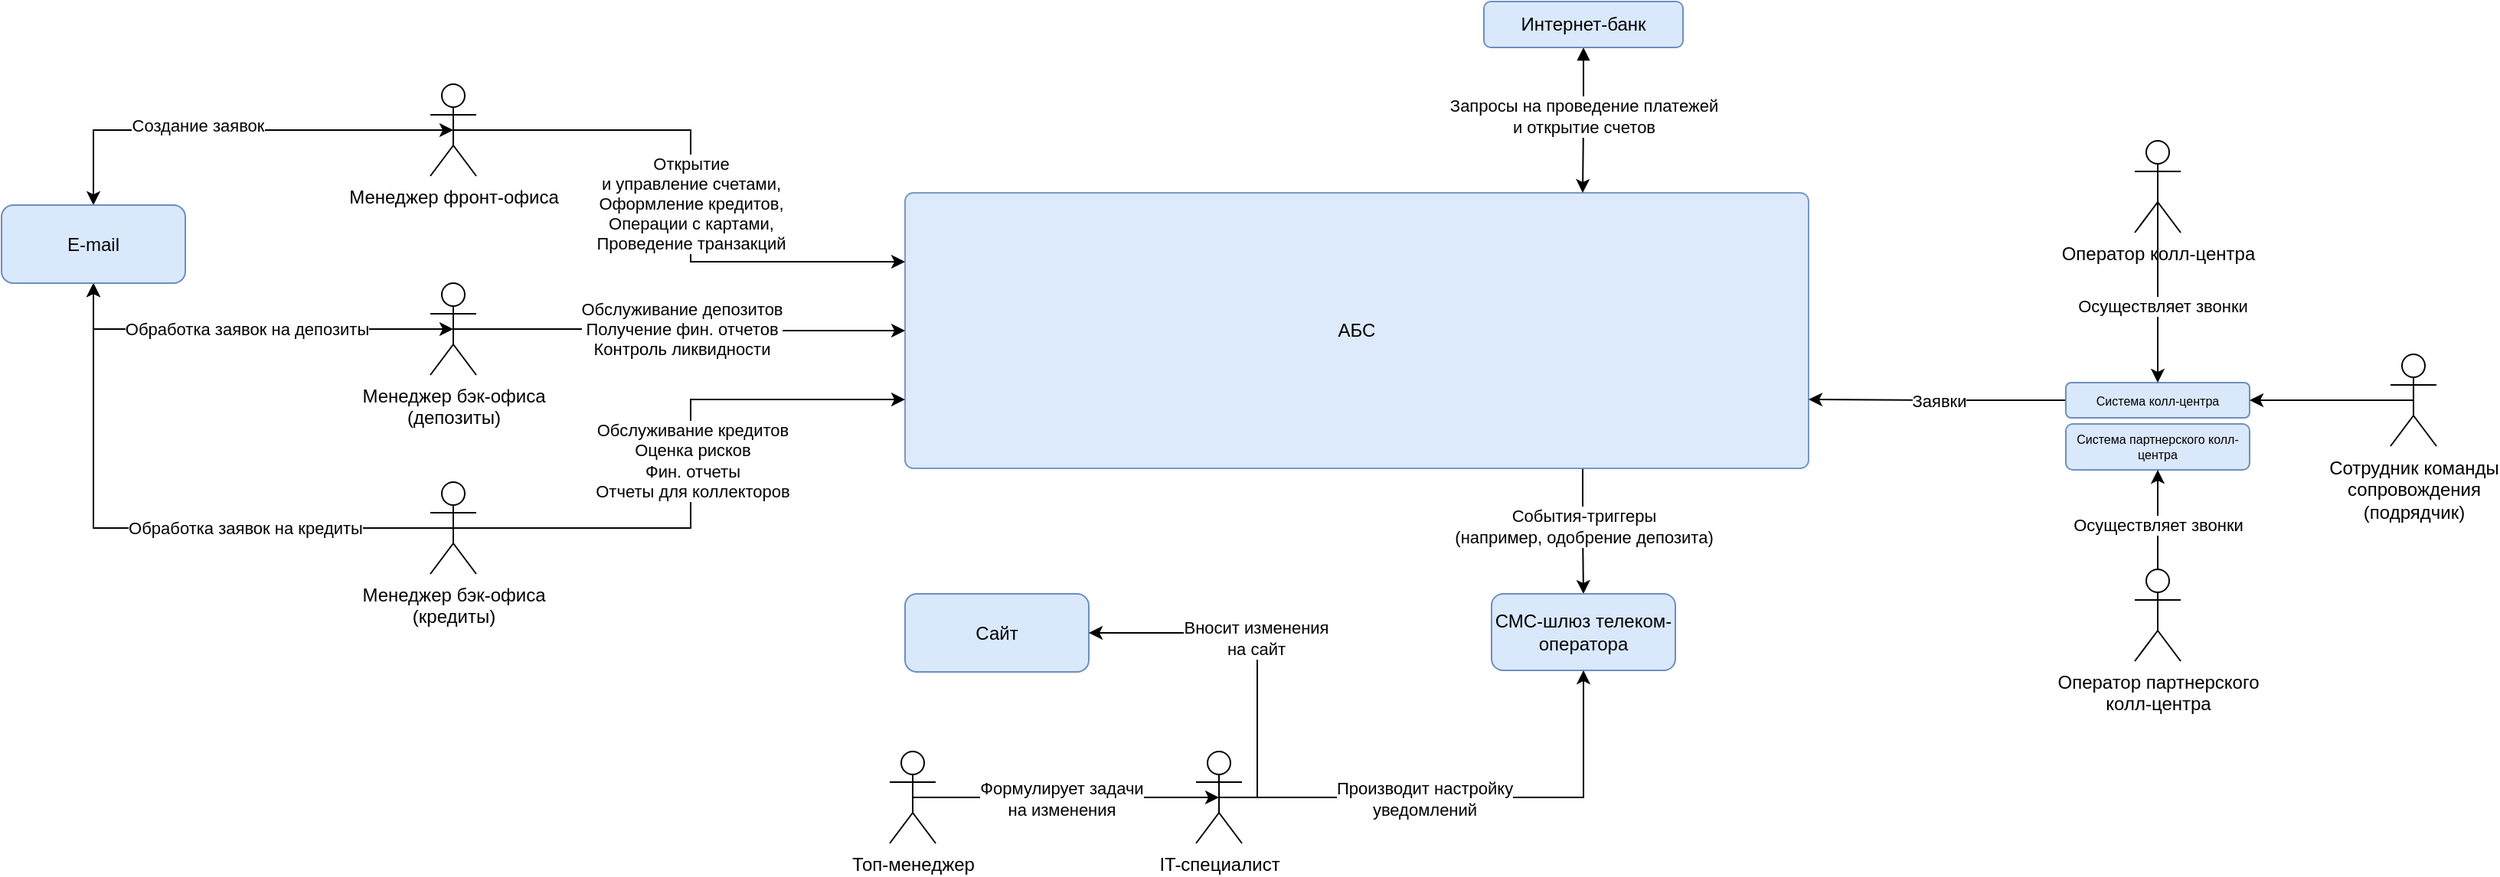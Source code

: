 <mxfile version="27.0.8">
  <diagram name="Page-1" id="FUeUsttr3pp27fmRgeBM">
    <mxGraphModel dx="4753" dy="2787" grid="1" gridSize="10" guides="1" tooltips="1" connect="1" arrows="1" fold="1" page="1" pageScale="1" pageWidth="2339" pageHeight="3300" math="0" shadow="0">
      <root>
        <mxCell id="0" />
        <mxCell id="1" parent="0" />
        <mxCell id="lC6UPcB-vr6iqoKvqXqC-14" style="edgeStyle=orthogonalEdgeStyle;rounded=0;orthogonalLoop=1;jettySize=auto;html=1;exitX=0.75;exitY=1;exitDx=0;exitDy=0;entryX=0.5;entryY=0;entryDx=0;entryDy=0;" parent="1" source="lC6UPcB-vr6iqoKvqXqC-1" target="lC6UPcB-vr6iqoKvqXqC-4" edge="1">
          <mxGeometry relative="1" as="geometry" />
        </mxCell>
        <mxCell id="lC6UPcB-vr6iqoKvqXqC-15" value="События-триггеры&lt;br&gt;(например, одобрение депозита)" style="edgeLabel;html=1;align=center;verticalAlign=middle;resizable=0;points=[];" parent="lC6UPcB-vr6iqoKvqXqC-14" vertex="1" connectable="0">
          <mxGeometry x="-0.095" relative="1" as="geometry">
            <mxPoint as="offset" />
          </mxGeometry>
        </mxCell>
        <mxCell id="lC6UPcB-vr6iqoKvqXqC-1" value="АБС" style="rounded=1;whiteSpace=wrap;html=1;fillColor=#dae8fc;strokeColor=#6c8ebf;arcSize=3;fillStyle=solid;opacity=90;" parent="1" vertex="1">
          <mxGeometry x="660" y="205" width="590" height="180" as="geometry" />
        </mxCell>
        <mxCell id="lC6UPcB-vr6iqoKvqXqC-43" style="edgeStyle=orthogonalEdgeStyle;rounded=0;orthogonalLoop=1;jettySize=auto;html=1;exitX=0;exitY=0.5;exitDx=0;exitDy=0;entryX=1;entryY=0.75;entryDx=0;entryDy=0;" parent="1" source="lC6UPcB-vr6iqoKvqXqC-2" target="lC6UPcB-vr6iqoKvqXqC-1" edge="1">
          <mxGeometry relative="1" as="geometry" />
        </mxCell>
        <mxCell id="lC6UPcB-vr6iqoKvqXqC-44" value="Заявки" style="edgeLabel;html=1;align=center;verticalAlign=middle;resizable=0;points=[];" parent="lC6UPcB-vr6iqoKvqXqC-43" vertex="1" connectable="0">
          <mxGeometry x="-0.003" y="-1" relative="1" as="geometry">
            <mxPoint as="offset" />
          </mxGeometry>
        </mxCell>
        <mxCell id="lC6UPcB-vr6iqoKvqXqC-2" value="Система колл-центра" style="rounded=1;whiteSpace=wrap;html=1;fillColor=#dae8fc;strokeColor=#6c8ebf;fontSize=8;" parent="1" vertex="1">
          <mxGeometry x="1418" y="329" width="120" height="23" as="geometry" />
        </mxCell>
        <mxCell id="lC6UPcB-vr6iqoKvqXqC-3" value="Система партнерского колл-центра" style="rounded=1;whiteSpace=wrap;html=1;fillColor=#dae8fc;strokeColor=#6c8ebf;fontSize=8;" parent="1" vertex="1">
          <mxGeometry x="1418" y="356" width="120" height="30" as="geometry" />
        </mxCell>
        <mxCell id="lC6UPcB-vr6iqoKvqXqC-4" value="СМС-шлюз телеком-оператора" style="rounded=1;whiteSpace=wrap;html=1;fillColor=#dae8fc;strokeColor=#6c8ebf;" parent="1" vertex="1">
          <mxGeometry x="1043" y="467" width="120" height="50" as="geometry" />
        </mxCell>
        <mxCell id="lC6UPcB-vr6iqoKvqXqC-5" value="Сайт" style="rounded=1;whiteSpace=wrap;html=1;fillColor=#dae8fc;strokeColor=#6c8ebf;" parent="1" vertex="1">
          <mxGeometry x="660" y="467" width="120" height="51" as="geometry" />
        </mxCell>
        <mxCell id="lC6UPcB-vr6iqoKvqXqC-29" style="edgeStyle=orthogonalEdgeStyle;rounded=0;orthogonalLoop=1;jettySize=auto;html=1;exitX=0.5;exitY=1;exitDx=0;exitDy=0;entryX=0.75;entryY=0;entryDx=0;entryDy=0;startArrow=block;startFill=1;" parent="1" source="lC6UPcB-vr6iqoKvqXqC-6" target="lC6UPcB-vr6iqoKvqXqC-1" edge="1">
          <mxGeometry relative="1" as="geometry" />
        </mxCell>
        <mxCell id="lC6UPcB-vr6iqoKvqXqC-30" value="Запросы на проведение платежей&lt;div&gt;и открытие счетов&lt;/div&gt;" style="edgeLabel;html=1;align=center;verticalAlign=middle;resizable=0;points=[];" parent="lC6UPcB-vr6iqoKvqXqC-29" vertex="1" connectable="0">
          <mxGeometry x="-0.072" relative="1" as="geometry">
            <mxPoint as="offset" />
          </mxGeometry>
        </mxCell>
        <mxCell id="lC6UPcB-vr6iqoKvqXqC-6" value="Интернет-банк" style="rounded=1;whiteSpace=wrap;html=1;fillColor=#dae8fc;strokeColor=#6c8ebf;" parent="1" vertex="1">
          <mxGeometry x="1038" y="80" width="130" height="30" as="geometry" />
        </mxCell>
        <mxCell id="lC6UPcB-vr6iqoKvqXqC-39" style="edgeStyle=orthogonalEdgeStyle;rounded=0;orthogonalLoop=1;jettySize=auto;html=1;exitX=0.5;exitY=0.5;exitDx=0;exitDy=0;exitPerimeter=0;entryX=0;entryY=0.25;entryDx=0;entryDy=0;" parent="1" source="lC6UPcB-vr6iqoKvqXqC-7" target="lC6UPcB-vr6iqoKvqXqC-1" edge="1">
          <mxGeometry relative="1" as="geometry" />
        </mxCell>
        <mxCell id="lC6UPcB-vr6iqoKvqXqC-42" value="Открытие&lt;div&gt;и управление счетами,&lt;br&gt;Оформление кредитов,&lt;br&gt;Операции с картами,&lt;br&gt;Проведение транзакций&lt;/div&gt;" style="edgeLabel;html=1;align=center;verticalAlign=middle;resizable=0;points=[];" parent="lC6UPcB-vr6iqoKvqXqC-39" vertex="1" connectable="0">
          <mxGeometry x="0.069" relative="1" as="geometry">
            <mxPoint y="-1" as="offset" />
          </mxGeometry>
        </mxCell>
        <mxCell id="lC6UPcB-vr6iqoKvqXqC-46" style="edgeStyle=orthogonalEdgeStyle;rounded=0;orthogonalLoop=1;jettySize=auto;html=1;exitX=0.5;exitY=0.5;exitDx=0;exitDy=0;exitPerimeter=0;entryX=0.5;entryY=0;entryDx=0;entryDy=0;startArrow=classic;startFill=1;" parent="1" source="lC6UPcB-vr6iqoKvqXqC-7" target="lC6UPcB-vr6iqoKvqXqC-45" edge="1">
          <mxGeometry relative="1" as="geometry" />
        </mxCell>
        <mxCell id="lC6UPcB-vr6iqoKvqXqC-47" value="Создание заявок" style="edgeLabel;html=1;align=center;verticalAlign=middle;resizable=0;points=[];" parent="lC6UPcB-vr6iqoKvqXqC-46" vertex="1" connectable="0">
          <mxGeometry x="0.172" y="-3" relative="1" as="geometry">
            <mxPoint x="-1" as="offset" />
          </mxGeometry>
        </mxCell>
        <mxCell id="lC6UPcB-vr6iqoKvqXqC-7" value="Менеджер фронт-офиса" style="shape=umlActor;verticalLabelPosition=bottom;verticalAlign=top;html=1;outlineConnect=0;" parent="1" vertex="1">
          <mxGeometry x="350" y="134" width="30" height="60" as="geometry" />
        </mxCell>
        <mxCell id="lC6UPcB-vr6iqoKvqXqC-36" style="edgeStyle=orthogonalEdgeStyle;rounded=0;orthogonalLoop=1;jettySize=auto;html=1;exitX=0.5;exitY=0.5;exitDx=0;exitDy=0;exitPerimeter=0;entryX=0;entryY=0.5;entryDx=0;entryDy=0;" parent="1" source="lC6UPcB-vr6iqoKvqXqC-8" target="lC6UPcB-vr6iqoKvqXqC-1" edge="1">
          <mxGeometry relative="1" as="geometry" />
        </mxCell>
        <mxCell id="lC6UPcB-vr6iqoKvqXqC-37" value="Обслуживание депозитов&lt;br&gt;Получение фин. отчетов&lt;br&gt;Контроль ликвидности" style="edgeLabel;html=1;align=center;verticalAlign=middle;resizable=0;points=[];" parent="lC6UPcB-vr6iqoKvqXqC-36" vertex="1" connectable="0">
          <mxGeometry x="0.008" relative="1" as="geometry">
            <mxPoint as="offset" />
          </mxGeometry>
        </mxCell>
        <mxCell id="lC6UPcB-vr6iqoKvqXqC-48" style="edgeStyle=orthogonalEdgeStyle;rounded=0;orthogonalLoop=1;jettySize=auto;html=1;exitX=0.5;exitY=0.5;exitDx=0;exitDy=0;exitPerimeter=0;entryX=0.5;entryY=1;entryDx=0;entryDy=0;startArrow=classic;startFill=1;" parent="1" source="lC6UPcB-vr6iqoKvqXqC-8" target="lC6UPcB-vr6iqoKvqXqC-45" edge="1">
          <mxGeometry relative="1" as="geometry" />
        </mxCell>
        <mxCell id="lC6UPcB-vr6iqoKvqXqC-49" value="Обработка заявок на депозиты" style="edgeLabel;html=1;align=center;verticalAlign=middle;resizable=0;points=[];" parent="lC6UPcB-vr6iqoKvqXqC-48" vertex="1" connectable="0">
          <mxGeometry x="0.476" relative="1" as="geometry">
            <mxPoint x="60" as="offset" />
          </mxGeometry>
        </mxCell>
        <mxCell id="lC6UPcB-vr6iqoKvqXqC-8" value="Менеджер бэк-офиса&lt;div&gt;(депозиты)&lt;/div&gt;" style="shape=umlActor;verticalLabelPosition=bottom;verticalAlign=top;html=1;outlineConnect=0;" parent="1" vertex="1">
          <mxGeometry x="350" y="264" width="30" height="60" as="geometry" />
        </mxCell>
        <mxCell id="lC6UPcB-vr6iqoKvqXqC-40" style="edgeStyle=orthogonalEdgeStyle;rounded=0;orthogonalLoop=1;jettySize=auto;html=1;exitX=0.5;exitY=0.5;exitDx=0;exitDy=0;exitPerimeter=0;entryX=0;entryY=0.75;entryDx=0;entryDy=0;" parent="1" source="lC6UPcB-vr6iqoKvqXqC-9" target="lC6UPcB-vr6iqoKvqXqC-1" edge="1">
          <mxGeometry relative="1" as="geometry" />
        </mxCell>
        <mxCell id="lC6UPcB-vr6iqoKvqXqC-41" value="Обслуживание кредитов&lt;br&gt;Оценка рисков&lt;br&gt;Фин. отчеты&lt;br&gt;Отчеты для коллекторов" style="edgeLabel;html=1;align=center;verticalAlign=middle;resizable=0;points=[];" parent="lC6UPcB-vr6iqoKvqXqC-40" vertex="1" connectable="0">
          <mxGeometry x="0.045" y="-1" relative="1" as="geometry">
            <mxPoint y="-1" as="offset" />
          </mxGeometry>
        </mxCell>
        <mxCell id="lC6UPcB-vr6iqoKvqXqC-50" style="edgeStyle=orthogonalEdgeStyle;rounded=0;orthogonalLoop=1;jettySize=auto;html=1;exitX=0.5;exitY=0.5;exitDx=0;exitDy=0;exitPerimeter=0;entryX=0.5;entryY=1;entryDx=0;entryDy=0;" parent="1" source="lC6UPcB-vr6iqoKvqXqC-9" target="lC6UPcB-vr6iqoKvqXqC-45" edge="1">
          <mxGeometry relative="1" as="geometry" />
        </mxCell>
        <mxCell id="lC6UPcB-vr6iqoKvqXqC-51" value="Обработка заявок на кредиты" style="edgeLabel;html=1;align=center;verticalAlign=middle;resizable=0;points=[];" parent="lC6UPcB-vr6iqoKvqXqC-50" vertex="1" connectable="0">
          <mxGeometry x="-0.397" y="3" relative="1" as="geometry">
            <mxPoint x="-17" y="-3" as="offset" />
          </mxGeometry>
        </mxCell>
        <mxCell id="lC6UPcB-vr6iqoKvqXqC-9" value="Менеджер бэк-офиса&lt;div&gt;(кредиты)&lt;/div&gt;" style="shape=umlActor;verticalLabelPosition=bottom;verticalAlign=top;html=1;outlineConnect=0;" parent="1" vertex="1">
          <mxGeometry x="350" y="394" width="30" height="60" as="geometry" />
        </mxCell>
        <mxCell id="lC6UPcB-vr6iqoKvqXqC-23" style="edgeStyle=orthogonalEdgeStyle;rounded=0;orthogonalLoop=1;jettySize=auto;html=1;exitX=0.5;exitY=0.5;exitDx=0;exitDy=0;exitPerimeter=0;entryX=0.5;entryY=0;entryDx=0;entryDy=0;" parent="1" source="lC6UPcB-vr6iqoKvqXqC-10" target="lC6UPcB-vr6iqoKvqXqC-2" edge="1">
          <mxGeometry relative="1" as="geometry" />
        </mxCell>
        <mxCell id="lC6UPcB-vr6iqoKvqXqC-24" value="Осуществляет звонки" style="edgeLabel;html=1;align=center;verticalAlign=middle;resizable=0;points=[];" parent="lC6UPcB-vr6iqoKvqXqC-23" vertex="1" connectable="0">
          <mxGeometry x="0.213" y="3" relative="1" as="geometry">
            <mxPoint as="offset" />
          </mxGeometry>
        </mxCell>
        <mxCell id="lC6UPcB-vr6iqoKvqXqC-10" value="Оператор колл-центра" style="shape=umlActor;verticalLabelPosition=bottom;verticalAlign=top;html=1;outlineConnect=0;" parent="1" vertex="1">
          <mxGeometry x="1463" y="171" width="30" height="60" as="geometry" />
        </mxCell>
        <mxCell id="lC6UPcB-vr6iqoKvqXqC-25" style="edgeStyle=orthogonalEdgeStyle;rounded=0;orthogonalLoop=1;jettySize=auto;html=1;exitX=0.5;exitY=0;exitDx=0;exitDy=0;exitPerimeter=0;entryX=0.5;entryY=1;entryDx=0;entryDy=0;" parent="1" source="lC6UPcB-vr6iqoKvqXqC-11" target="lC6UPcB-vr6iqoKvqXqC-3" edge="1">
          <mxGeometry relative="1" as="geometry" />
        </mxCell>
        <mxCell id="lC6UPcB-vr6iqoKvqXqC-26" value="Осуществляет звонки" style="edgeLabel;html=1;align=center;verticalAlign=middle;resizable=0;points=[];" parent="lC6UPcB-vr6iqoKvqXqC-25" vertex="1" connectable="0">
          <mxGeometry x="-0.087" relative="1" as="geometry">
            <mxPoint as="offset" />
          </mxGeometry>
        </mxCell>
        <mxCell id="lC6UPcB-vr6iqoKvqXqC-11" value="Оператор партнерского&lt;br&gt;колл-центра" style="shape=umlActor;verticalLabelPosition=bottom;verticalAlign=top;html=1;outlineConnect=0;" parent="1" vertex="1">
          <mxGeometry x="1463" y="451" width="30" height="60" as="geometry" />
        </mxCell>
        <mxCell id="lC6UPcB-vr6iqoKvqXqC-12" value="Топ-менеджер" style="shape=umlActor;verticalLabelPosition=bottom;verticalAlign=top;html=1;outlineConnect=0;" parent="1" vertex="1">
          <mxGeometry x="650" y="570" width="30" height="60" as="geometry" />
        </mxCell>
        <mxCell id="lC6UPcB-vr6iqoKvqXqC-17" style="edgeStyle=orthogonalEdgeStyle;rounded=0;orthogonalLoop=1;jettySize=auto;html=1;exitX=0.5;exitY=0.5;exitDx=0;exitDy=0;exitPerimeter=0;entryX=1;entryY=0.5;entryDx=0;entryDy=0;" parent="1" source="lC6UPcB-vr6iqoKvqXqC-13" target="lC6UPcB-vr6iqoKvqXqC-5" edge="1">
          <mxGeometry relative="1" as="geometry">
            <Array as="points">
              <mxPoint x="890" y="600" />
              <mxPoint x="890" y="492" />
            </Array>
          </mxGeometry>
        </mxCell>
        <mxCell id="lC6UPcB-vr6iqoKvqXqC-18" value="Вносит изменения&lt;br&gt;на сайт" style="edgeLabel;html=1;align=center;verticalAlign=middle;resizable=0;points=[];" parent="lC6UPcB-vr6iqoKvqXqC-17" vertex="1" connectable="0">
          <mxGeometry x="0.067" y="1" relative="1" as="geometry">
            <mxPoint as="offset" />
          </mxGeometry>
        </mxCell>
        <mxCell id="lC6UPcB-vr6iqoKvqXqC-21" style="edgeStyle=orthogonalEdgeStyle;rounded=0;orthogonalLoop=1;jettySize=auto;html=1;exitX=0.5;exitY=0.5;exitDx=0;exitDy=0;exitPerimeter=0;entryX=0.5;entryY=1;entryDx=0;entryDy=0;" parent="1" source="lC6UPcB-vr6iqoKvqXqC-13" target="lC6UPcB-vr6iqoKvqXqC-4" edge="1">
          <mxGeometry relative="1" as="geometry" />
        </mxCell>
        <mxCell id="lC6UPcB-vr6iqoKvqXqC-22" value="Производит настройку&lt;br&gt;уведомлений" style="edgeLabel;html=1;align=center;verticalAlign=middle;resizable=0;points=[];" parent="lC6UPcB-vr6iqoKvqXqC-21" vertex="1" connectable="0">
          <mxGeometry x="-0.168" y="-1" relative="1" as="geometry">
            <mxPoint as="offset" />
          </mxGeometry>
        </mxCell>
        <mxCell id="lC6UPcB-vr6iqoKvqXqC-13" value="IT-специалист" style="shape=umlActor;verticalLabelPosition=bottom;verticalAlign=top;html=1;outlineConnect=0;" parent="1" vertex="1">
          <mxGeometry x="850" y="570" width="30" height="60" as="geometry" />
        </mxCell>
        <mxCell id="lC6UPcB-vr6iqoKvqXqC-19" style="edgeStyle=orthogonalEdgeStyle;rounded=0;orthogonalLoop=1;jettySize=auto;html=1;exitX=0.5;exitY=0.5;exitDx=0;exitDy=0;exitPerimeter=0;entryX=0.5;entryY=0.5;entryDx=0;entryDy=0;entryPerimeter=0;" parent="1" source="lC6UPcB-vr6iqoKvqXqC-12" target="lC6UPcB-vr6iqoKvqXqC-13" edge="1">
          <mxGeometry relative="1" as="geometry" />
        </mxCell>
        <mxCell id="lC6UPcB-vr6iqoKvqXqC-20" value="Формулирует задачи&lt;br&gt;на изменения" style="edgeLabel;html=1;align=center;verticalAlign=middle;resizable=0;points=[];" parent="lC6UPcB-vr6iqoKvqXqC-19" vertex="1" connectable="0">
          <mxGeometry x="-0.029" y="-1" relative="1" as="geometry">
            <mxPoint as="offset" />
          </mxGeometry>
        </mxCell>
        <mxCell id="lC6UPcB-vr6iqoKvqXqC-28" style="edgeStyle=orthogonalEdgeStyle;rounded=0;orthogonalLoop=1;jettySize=auto;html=1;exitX=0.5;exitY=0.5;exitDx=0;exitDy=0;exitPerimeter=0;entryX=1;entryY=0.5;entryDx=0;entryDy=0;" parent="1" source="lC6UPcB-vr6iqoKvqXqC-27" target="lC6UPcB-vr6iqoKvqXqC-2" edge="1">
          <mxGeometry relative="1" as="geometry" />
        </mxCell>
        <mxCell id="lC6UPcB-vr6iqoKvqXqC-27" value="Сотрудник команды&lt;br&gt;сопровождения&lt;br&gt;(подрядчик)" style="shape=umlActor;verticalLabelPosition=bottom;verticalAlign=top;html=1;outlineConnect=0;" parent="1" vertex="1">
          <mxGeometry x="1630" y="310.5" width="30" height="60" as="geometry" />
        </mxCell>
        <mxCell id="lC6UPcB-vr6iqoKvqXqC-45" value="E-mail" style="rounded=1;whiteSpace=wrap;html=1;fillColor=#dae8fc;strokeColor=#6c8ebf;" parent="1" vertex="1">
          <mxGeometry x="70" y="213" width="120" height="51" as="geometry" />
        </mxCell>
      </root>
    </mxGraphModel>
  </diagram>
</mxfile>
